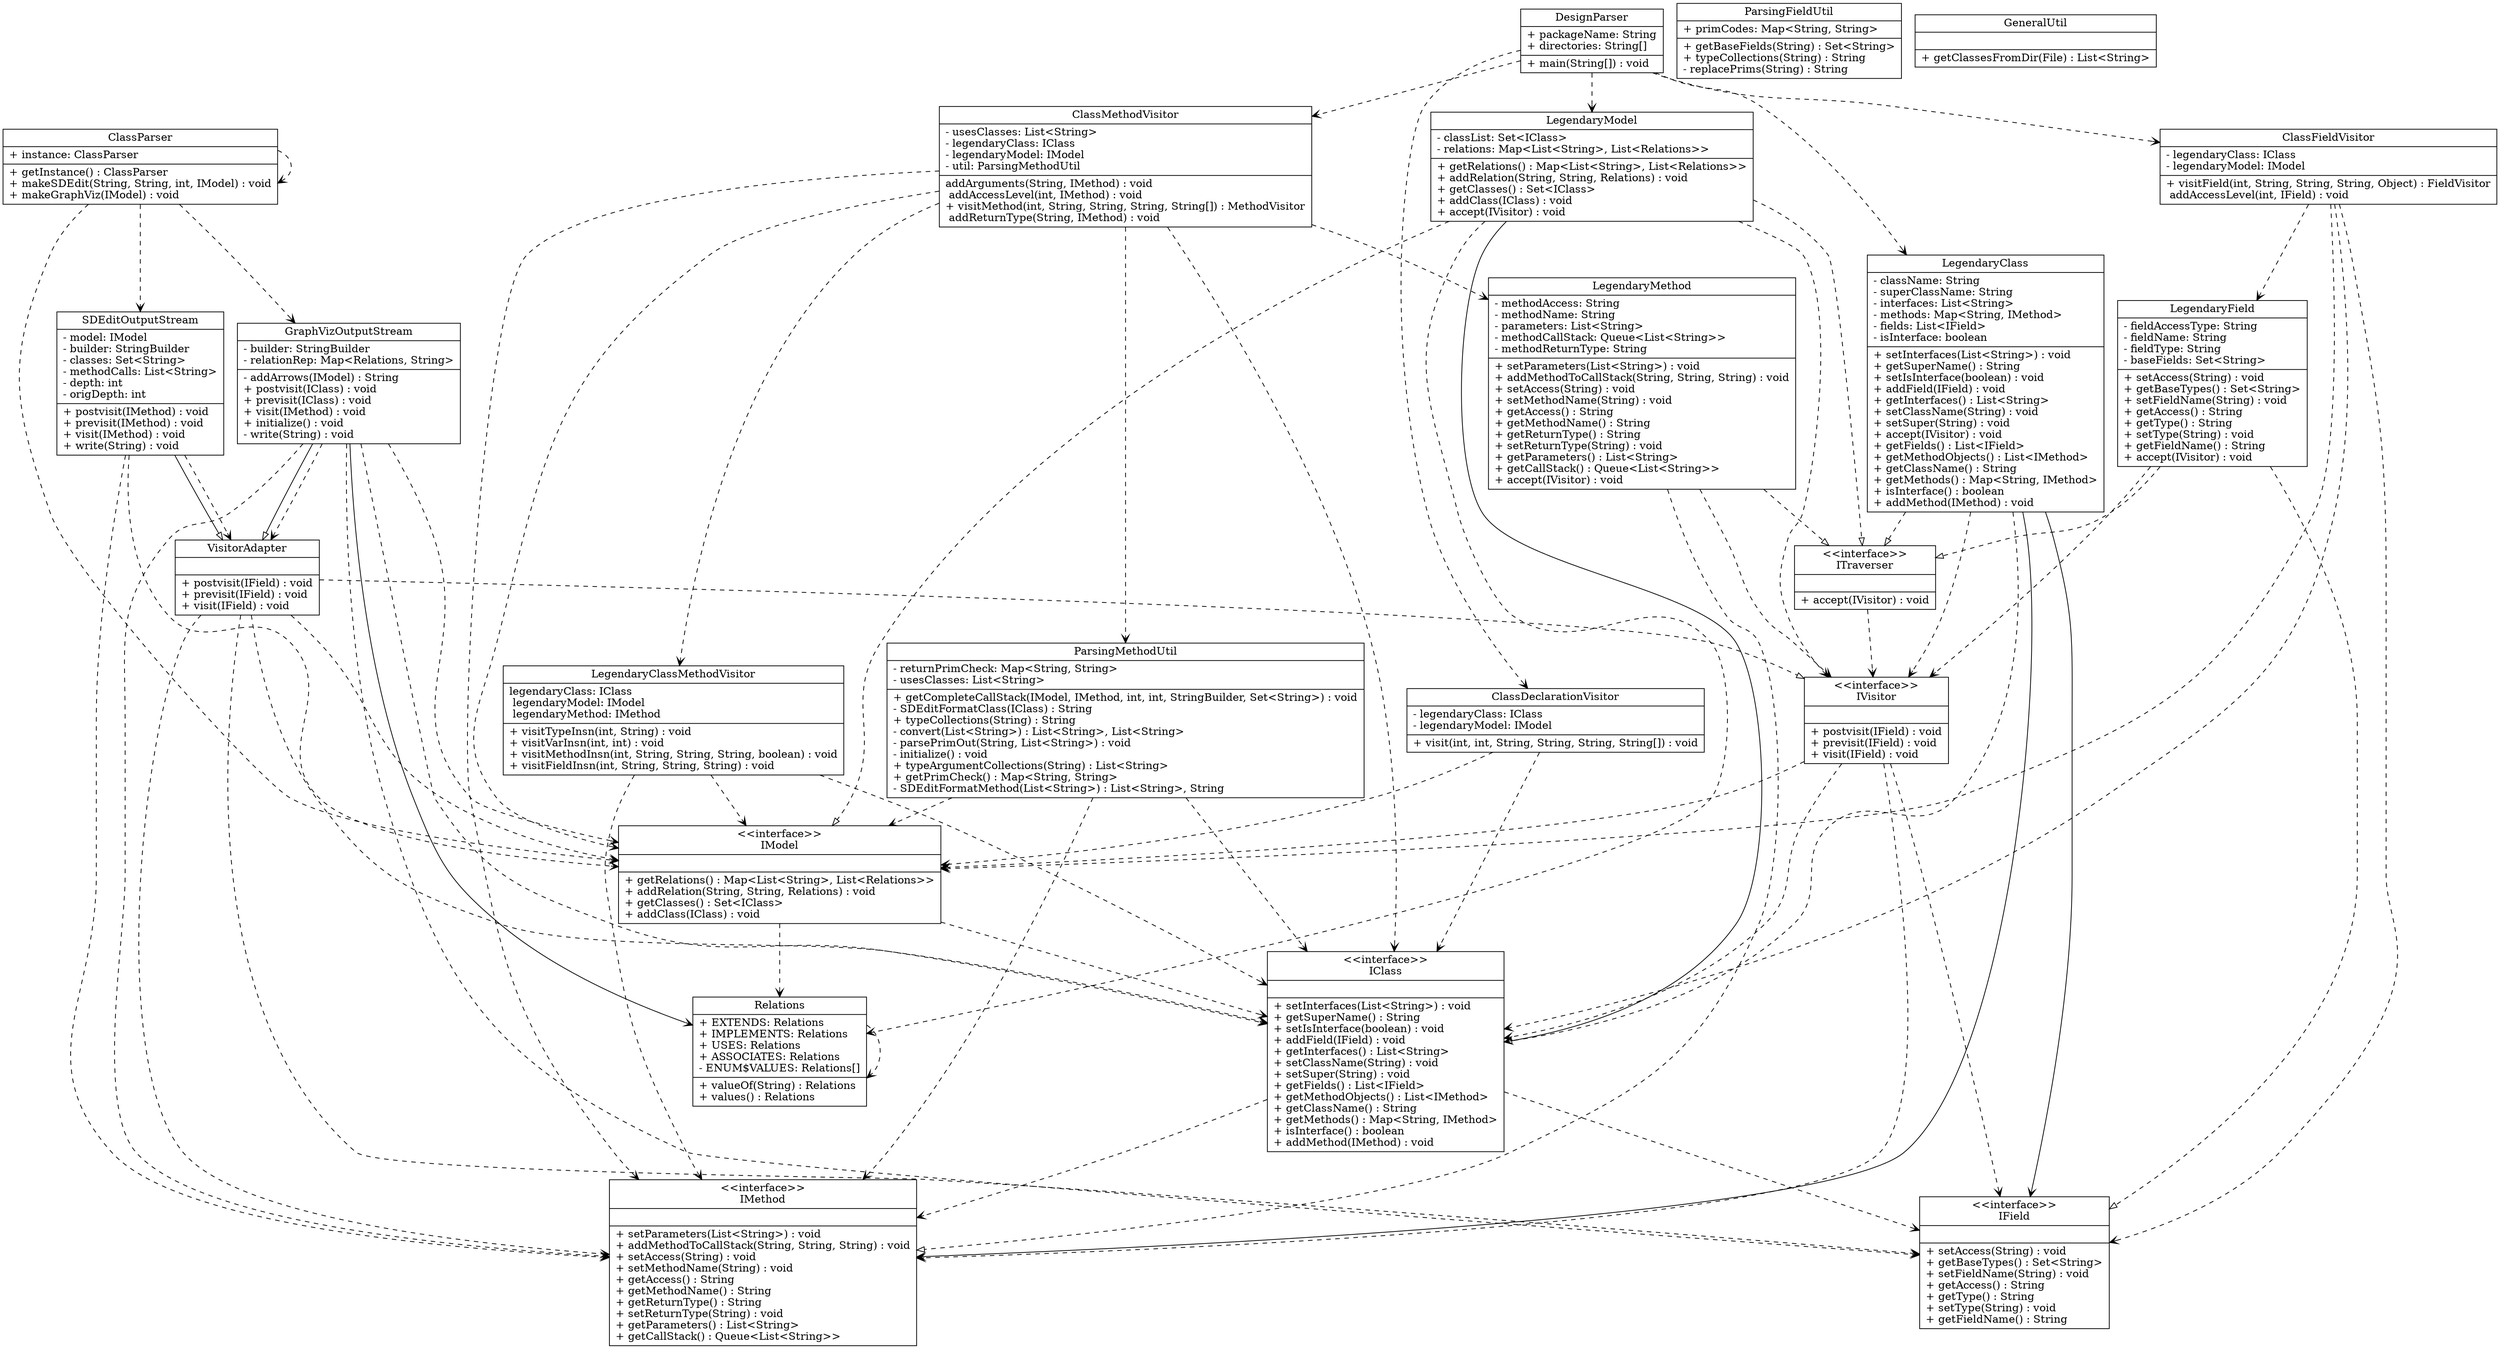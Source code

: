 digraph G{
	node [shape = "record"]
LegendaryModel [
	label = "{LegendaryModel|
	- classList: Set\<IClass\>\l
	- relations: Map\<List\<String\>, List\<Relations\>\>\l
	|
	+ getRelations() : Map\<List\<String\>, List\<Relations\>\>\l
	+ addRelation(String, String, Relations) : void\l
	+ getClasses() : Set\<IClass\>\l
	+ addClass(IClass) : void\l
	+ accept(IVisitor) : void\l
	}"
	]
VisitorAdapter [
	label = "{VisitorAdapter|
	|
	+ postvisit(IField) : void\l
	+ previsit(IField) : void\l
	+ visit(IField) : void\l
	}"
	]
ClassMethodVisitor [
	label = "{ClassMethodVisitor|
	- usesClasses: List\<String\>\l
	- legendaryClass: IClass\l
	- legendaryModel: IModel\l
	- util: ParsingMethodUtil\l
	|
	 addArguments(String, IMethod) : void\l
	 addAccessLevel(int, IMethod) : void\l
	+ visitMethod(int, String, String, String, String[]) : MethodVisitor\l
	 addReturnType(String, IMethod) : void\l
	}"
	]
GraphVizOutputStream [
	label = "{GraphVizOutputStream|
	- builder: StringBuilder\l
	- relationRep: Map\<Relations, String\>\l
	|
	- addArrows(IModel) : String\l
	+ postvisit(IClass) : void\l
	+ previsit(IClass) : void\l
	+ visit(IMethod) : void\l
	+ initialize() : void\l
	- write(String) : void\l
	}"
	]
ParsingFieldUtil [
	label = "{ParsingFieldUtil|
	+ primCodes: Map\<String, String\>\l
	|
	+ getBaseFields(String) : Set\<String\>\l
	+ typeCollections(String) : String\l
	- replacePrims(String) : String\l
	}"
	]
GeneralUtil [
	label = "{GeneralUtil|
	|
	+ getClassesFromDir(File) : List\<String\>\l
	}"
	]
ParsingMethodUtil [
	label = "{ParsingMethodUtil|
	- returnPrimCheck: Map\<String, String\>\l
	- usesClasses: List\<String\>\l
	|
	+ getCompleteCallStack(IModel, IMethod, int, int, StringBuilder, Set\<String\>) : void\l
	- SDEditFormatClass(IClass) : String\l
	+ typeCollections(String) : String\l
	- convert(List\<String\>) : List\<String\>, List\<String\>\l
	- parsePrimOut(String, List\<String\>) : void\l
	- initialize() : void\l
	+ typeArgumentCollections(String) : List\<String\>\l
	+ getPrimCheck() : Map\<String, String\>\l
	- SDEditFormatMethod(List\<String\>) : List\<String\>, String\l
	}"
	]
LegendaryField [
	label = "{LegendaryField|
	- fieldAccessType: String\l
	- fieldName: String\l
	- fieldType: String\l
	- baseFields: Set\<String\>\l
	|
	+ setAccess(String) : void\l
	+ getBaseTypes() : Set\<String\>\l
	+ setFieldName(String) : void\l
	+ getAccess() : String\l
	+ getType() : String\l
	+ setType(String) : void\l
	+ getFieldName() : String\l
	+ accept(IVisitor) : void\l
	}"
	]
IMethod [
	label = "{\<\<interface\>\>\nIMethod|
	|
	+ setParameters(List\<String\>) : void\l
	+ addMethodToCallStack(String, String, String) : void\l
	+ setAccess(String) : void\l
	+ setMethodName(String) : void\l
	+ getAccess() : String\l
	+ getMethodName() : String\l
	+ getReturnType() : String\l
	+ setReturnType(String) : void\l
	+ getParameters() : List\<String\>\l
	+ getCallStack() : Queue\<List\<String\>\>\l
	}"
	]
SDEditOutputStream [
	label = "{SDEditOutputStream|
	- model: IModel\l
	- builder: StringBuilder\l
	- classes: Set\<String\>\l
	- methodCalls: List\<String\>\l
	- depth: int\l
	- origDepth: int\l
	|
	+ postvisit(IMethod) : void\l
	+ previsit(IMethod) : void\l
	+ visit(IMethod) : void\l
	+ write(String) : void\l
	}"
	]
LegendaryMethod [
	label = "{LegendaryMethod|
	- methodAccess: String\l
	- methodName: String\l
	- parameters: List\<String\>\l
	- methodCallStack: Queue\<List\<String\>\>\l
	- methodReturnType: String\l
	|
	+ setParameters(List\<String\>) : void\l
	+ addMethodToCallStack(String, String, String) : void\l
	+ setAccess(String) : void\l
	+ setMethodName(String) : void\l
	+ getAccess() : String\l
	+ getMethodName() : String\l
	+ getReturnType() : String\l
	+ setReturnType(String) : void\l
	+ getParameters() : List\<String\>\l
	+ getCallStack() : Queue\<List\<String\>\>\l
	+ accept(IVisitor) : void\l
	}"
	]
ClassDeclarationVisitor [
	label = "{ClassDeclarationVisitor|
	- legendaryClass: IClass\l
	- legendaryModel: IModel\l
	|
	+ visit(int, int, String, String, String, String[]) : void\l
	}"
	]
IClass [
	label = "{\<\<interface\>\>\nIClass|
	|
	+ setInterfaces(List\<String\>) : void\l
	+ getSuperName() : String\l
	+ setIsInterface(boolean) : void\l
	+ addField(IField) : void\l
	+ getInterfaces() : List\<String\>\l
	+ setClassName(String) : void\l
	+ setSuper(String) : void\l
	+ getFields() : List\<IField\>\l
	+ getMethodObjects() : List\<IMethod\>\l
	+ getClassName() : String\l
	+ getMethods() : Map\<String, IMethod\>\l
	+ isInterface() : boolean\l
	+ addMethod(IMethod) : void\l
	}"
	]
IField [
	label = "{\<\<interface\>\>\nIField|
	|
	+ setAccess(String) : void\l
	+ getBaseTypes() : Set\<String\>\l
	+ setFieldName(String) : void\l
	+ getAccess() : String\l
	+ getType() : String\l
	+ setType(String) : void\l
	+ getFieldName() : String\l
	}"
	]
DesignParser [
	label = "{DesignParser|
	+ packageName: String\l
	+ directories: String[]\l
	|
	+ main(String[]) : void\l
	}"
	]
ClassFieldVisitor [
	label = "{ClassFieldVisitor|
	- legendaryClass: IClass\l
	- legendaryModel: IModel\l
	|
	+ visitField(int, String, String, String, Object) : FieldVisitor\l
	 addAccessLevel(int, IField) : void\l
	}"
	]
Relations [
	label = "{Relations|
	+ EXTENDS: Relations\l
	+ IMPLEMENTS: Relations\l
	+ USES: Relations\l
	+ ASSOCIATES: Relations\l
	- ENUM$VALUES: Relations[]\l
	|
	+ valueOf(String) : Relations\l
	+ values() : Relations\l
	}"
	]
ClassParser [
	label = "{ClassParser|
	+ instance: ClassParser\l
	|
	+ getInstance() : ClassParser\l
	+ makeSDEdit(String, String, int, IModel) : void\l
	+ makeGraphViz(IModel) : void\l
	}"
	]
IVisitor [
	label = "{\<\<interface\>\>\nIVisitor|
	|
	+ postvisit(IField) : void\l
	+ previsit(IField) : void\l
	+ visit(IField) : void\l
	}"
	]
IModel [
	label = "{\<\<interface\>\>\nIModel|
	|
	+ getRelations() : Map\<List\<String\>, List\<Relations\>\>\l
	+ addRelation(String, String, Relations) : void\l
	+ getClasses() : Set\<IClass\>\l
	+ addClass(IClass) : void\l
	}"
	]
ITraverser [
	label = "{\<\<interface\>\>\nITraverser|
	|
	+ accept(IVisitor) : void\l
	}"
	]
LegendaryClassMethodVisitor [
	label = "{LegendaryClassMethodVisitor|
	 legendaryClass: IClass\l
	 legendaryModel: IModel\l
	 legendaryMethod: IMethod\l
	|
	+ visitTypeInsn(int, String) : void\l
	+ visitVarInsn(int, int) : void\l
	+ visitMethodInsn(int, String, String, String, boolean) : void\l
	+ visitFieldInsn(int, String, String, String) : void\l
	}"
	]
LegendaryClass [
	label = "{LegendaryClass|
	- className: String\l
	- superClassName: String\l
	- interfaces: List\<String\>\l
	- methods: Map\<String, IMethod\>\l
	- fields: List\<IField\>\l
	- isInterface: boolean\l
	|
	+ setInterfaces(List\<String\>) : void\l
	+ getSuperName() : String\l
	+ setIsInterface(boolean) : void\l
	+ addField(IField) : void\l
	+ getInterfaces() : List\<String\>\l
	+ setClassName(String) : void\l
	+ setSuper(String) : void\l
	+ accept(IVisitor) : void\l
	+ getFields() : List\<IField\>\l
	+ getMethodObjects() : List\<IMethod\>\l
	+ getClassName() : String\l
	+ getMethods() : Map\<String, IMethod\>\l
	+ isInterface() : boolean\l
	+ addMethod(IMethod) : void\l
	}"
	]
	edge [style = "dashed"] [arrowhead = "open"]
	IVisitor->IModel
	edge [style = "dashed"] [arrowhead = "open"]
	VisitorAdapter->IField
	edge [style = "solid"] [arrowhead = "open"]
	LegendaryClass->IField
	edge [style = "dashed"] [arrowhead = "open"]
	LegendaryClass->IVisitor
	edge [style = "dashed"] [arrowhead = "empty"]
	LegendaryMethod->ITraverser
	edge [style = "dashed"] [arrowhead = "empty"]
	VisitorAdapter->IVisitor
	edge [style = "dashed"] [arrowhead = "empty"]
	LegendaryField->IField
	edge [style = "solid"] [arrowhead = "empty"]
	SDEditOutputStream->VisitorAdapter
	edge [style = "dashed"] [arrowhead = "open"]
	SDEditOutputStream->VisitorAdapter
	edge [style = "dashed"] [arrowhead = "open"]
	DesignParser->LegendaryClass
	edge [style = "dashed"] [arrowhead = "open"]
	VisitorAdapter->IMethod
	edge [style = "dashed"] [arrowhead = "open"]
	DesignParser->ClassMethodVisitor
	edge [style = "solid"] [arrowhead = "open"]
	GraphVizOutputStream->Relations
	edge [style = "dashed"] [arrowhead = "open"]
	ClassFieldVisitor->LegendaryField
	edge [style = "solid"] [arrowhead = "open"]
	LegendaryClass->IMethod
	edge [style = "dashed"] [arrowhead = "open"]
	VisitorAdapter->IModel
	edge [style = "dashed"] [arrowhead = "open"]
	SDEditOutputStream->IMethod
	edge [style = "dashed"] [arrowhead = "open"]
	ClassMethodVisitor->IClass
	edge [style = "dashed"] [arrowhead = "open"]
	DesignParser->ClassFieldVisitor
	edge [style = "dashed"] [arrowhead = "open"]
	ClassMethodVisitor->LegendaryClassMethodVisitor
	edge [style = "dashed"] [arrowhead = "empty"]
	LegendaryModel->ITraverser
	edge [style = "dashed"] [arrowhead = "open"]
	LegendaryModel->Relations
	edge [style = "dashed"] [arrowhead = "open"]
	GraphVizOutputStream->IModel
	edge [style = "dashed"] [arrowhead = "open"]
	ParsingMethodUtil->IModel
	edge [style = "dashed"] [arrowhead = "empty"]
	LegendaryClass->IClass
	edge [style = "dashed"] [arrowhead = "open"]
	ClassMethodVisitor->IModel
	edge [style = "dashed"] [arrowhead = "open"]
	ClassParser->IModel
	edge [style = "dashed"] [arrowhead = "open"]
	IVisitor->IField
	edge [style = "dashed"] [arrowhead = "open"]
	ClassParser->GraphVizOutputStream
	edge [style = "dashed"] [arrowhead = "open"]
	ClassFieldVisitor->IClass
	edge [style = "dashed"] [arrowhead = "empty"]
	LegendaryClass->ITraverser
	edge [style = "dashed"] [arrowhead = "open"]
	GraphVizOutputStream->IClass
	edge [style = "dashed"] [arrowhead = "open"]
	GraphVizOutputStream->IMethod
	edge [style = "dashed"] [arrowhead = "open"]
	ParsingMethodUtil->IClass
	edge [style = "dashed"] [arrowhead = "open"]
	LegendaryClassMethodVisitor->IModel
	edge [style = "dashed"] [arrowhead = "open"]
	LegendaryClassMethodVisitor->IClass
	edge [style = "dashed"] [arrowhead = "open"]
	ParsingMethodUtil->IMethod
	edge [style = "dashed"] [arrowhead = "empty"]
	LegendaryMethod->IMethod
	edge [style = "dashed"] [arrowhead = "open"]
	ITraverser->IVisitor
	edge [style = "dashed"] [arrowhead = "open"]
	LegendaryClassMethodVisitor->IMethod
	edge [style = "dashed"] [arrowhead = "open"]
	DesignParser->ClassDeclarationVisitor
	edge [style = "dashed"] [arrowhead = "open"]
	ClassParser->SDEditOutputStream
	edge [style = "solid"] [arrowhead = "open"]
	LegendaryModel->IClass
	edge [style = "dashed"] [arrowhead = "open"]
	ClassMethodVisitor->IMethod
	edge [style = "dashed"] [arrowhead = "open"]
	Relations->Relations
	edge [style = "dashed"] [arrowhead = "empty"]
	LegendaryField->ITraverser
	edge [style = "dashed"] [arrowhead = "open"]
	SDEditOutputStream->IModel
	edge [style = "dashed"] [arrowhead = "empty"]
	LegendaryModel->IModel
	edge [style = "dashed"] [arrowhead = "open"]
	ClassFieldVisitor->IField
	edge [style = "dashed"] [arrowhead = "open"]
	ClassDeclarationVisitor->IModel
	edge [style = "dashed"] [arrowhead = "open"]
	ClassFieldVisitor->IModel
	edge [style = "dashed"] [arrowhead = "open"]
	IModel->Relations
	edge [style = "dashed"] [arrowhead = "open"]
	IVisitor->IClass
	edge [style = "dashed"] [arrowhead = "open"]
	ClassMethodVisitor->ParsingMethodUtil
	edge [style = "dashed"] [arrowhead = "open"]
	GraphVizOutputStream->IField
	edge [style = "solid"] [arrowhead = "empty"]
	GraphVizOutputStream->VisitorAdapter
	edge [style = "dashed"] [arrowhead = "open"]
	GraphVizOutputStream->VisitorAdapter
	edge [style = "dashed"] [arrowhead = "open"]
	ClassMethodVisitor->LegendaryMethod
	edge [style = "dashed"] [arrowhead = "open"]
	IClass->IMethod
	edge [style = "dashed"] [arrowhead = "open"]
	IClass->IField
	edge [style = "dashed"] [arrowhead = "open"]
	VisitorAdapter->IClass
	edge [style = "dashed"] [arrowhead = "open"]
	IVisitor->IMethod
	edge [style = "dashed"] [arrowhead = "open"]
	ClassParser->ClassParser
	edge [style = "dashed"] [arrowhead = "open"]
	ClassDeclarationVisitor->IClass
	edge [style = "dashed"] [arrowhead = "open"]
	LegendaryModel->IVisitor
	edge [style = "dashed"] [arrowhead = "open"]
	DesignParser->LegendaryModel
	edge [style = "dashed"] [arrowhead = "open"]
	IModel->IClass
	edge [style = "dashed"] [arrowhead = "open"]
	LegendaryMethod->IVisitor
	edge [style = "dashed"] [arrowhead = "open"]
	LegendaryField->IVisitor
}